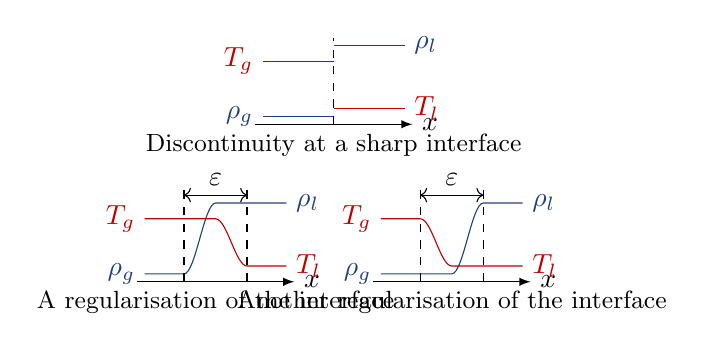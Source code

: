 \definecolor{bleu}{rgb}{0.122, 0.251, 0.478} % Pantone 287
\definecolor{rouge}{rgb}{0.753, 0.0, 0.0}         % Pantone 186

%% TOP DIAGRAM
\begin{scope}[shift={(0, +1)}]
  % Axe
  \draw[->, >=latex] (-1, 0) -- (1, 0) node[right] {$x$};

  % Curves
  \draw[bleu] (-0.9, 0.1) node[left, bleu] {$\rho_g$} -- (0.0, 0.1);
  \draw[bleu] (0, 1.0) -- (0.9, 1.0) node[right, bleu] {$\rho_l$};
  \draw[rouge] (-0.9, 0.8) node[left, rouge] {$T_g$} -- (-0.0, 0.8);
  \draw[rouge] (0, 0.2) -- (0.9, 0.2) node[right, rouge] {$T_l$};

  % Interface
  \draw[dashed] (0, 0) -- (0, 1.1);

  % Legend
  \node[below] at (0, 0) {\small Discontinuity at a sharp interface};
\end{scope}

%% BOTTOM LEFT DIAGRAM
\begin{scope}[shift={(-1.5, -1)}]
  % Axe
  \draw[->, >=latex] (-1, 0) -- (1, 0) node[right] {$x$};

  % Courbes
  \draw[bleu] 
    (-0.9, 0.1)
    node[left, bleu] {$\rho_g$}
    -- (-0.4, 0.1) cos (-0.2, 0.55) sin (0.0, 1.0) -- (0.9, 1.0)
    node[right, bleu] {$\rho_l$};
  \draw[rouge] 
    (-0.9, 0.8) 
    node[left, rouge] {$T_g$}
    -- (0.0, 0.8) cos (0.2, 0.5) sin (0.4, 0.2) -- (0.9, 0.2) 
    node[right, rouge] {$T_l$};

  % Interface
  \draw[<->] (-0.4, 1.1) -- node[above, midway] {$\varepsilon$} (0.4, 1.1);
  \draw[dashed] (-0.4, 0) -- (-0.4, 1.2);
  \draw[dashed] (0.4, 0) -- (0.4, 1.2);

  % Legend
  \node[below] at (0, 0) {\small A regularisation of the interface};
\end{scope}

%% BOTTOM RIGHT DIAGRAM
\begin{scope}[shift={(1.5, -1)}]
  % Axe
  \draw[->, >=latex] (-1, 0) -- (1, 0) node[right] {$x$};

  % Courbes
  \draw[bleu]
    (-0.9, 0.1)
    node[left, bleu] {$\rho_g$}
    -- (0.0, 0.1) cos (0.2, 0.55) sin (0.4, 1.0) -- (0.9, 1.0)
    node[right, bleu] {$\rho_l$};
  \draw[rouge]
    (-0.9, 0.8)
    node[left, rouge] {$T_g$}
    -- (-0.4, 0.8) cos (-0.2, 0.5) sin (0.0, 0.2) -- (0.9, 0.2)
    node[right, rouge] {$T_l$};

  % Interface
  \draw[<->] (-0.4, 1.1) -- node[above, midway] {$\varepsilon$} (0.4, 1.1);
  \draw[dashed] (-0.4, 0) -- (-0.4, 1.2);
  \draw[dashed] (0.4, 0) -- (0.4, 1.2);

  % Legend
  \node[below] at (0, 0) {\small Another regularisation of the interface};
\end{scope}

